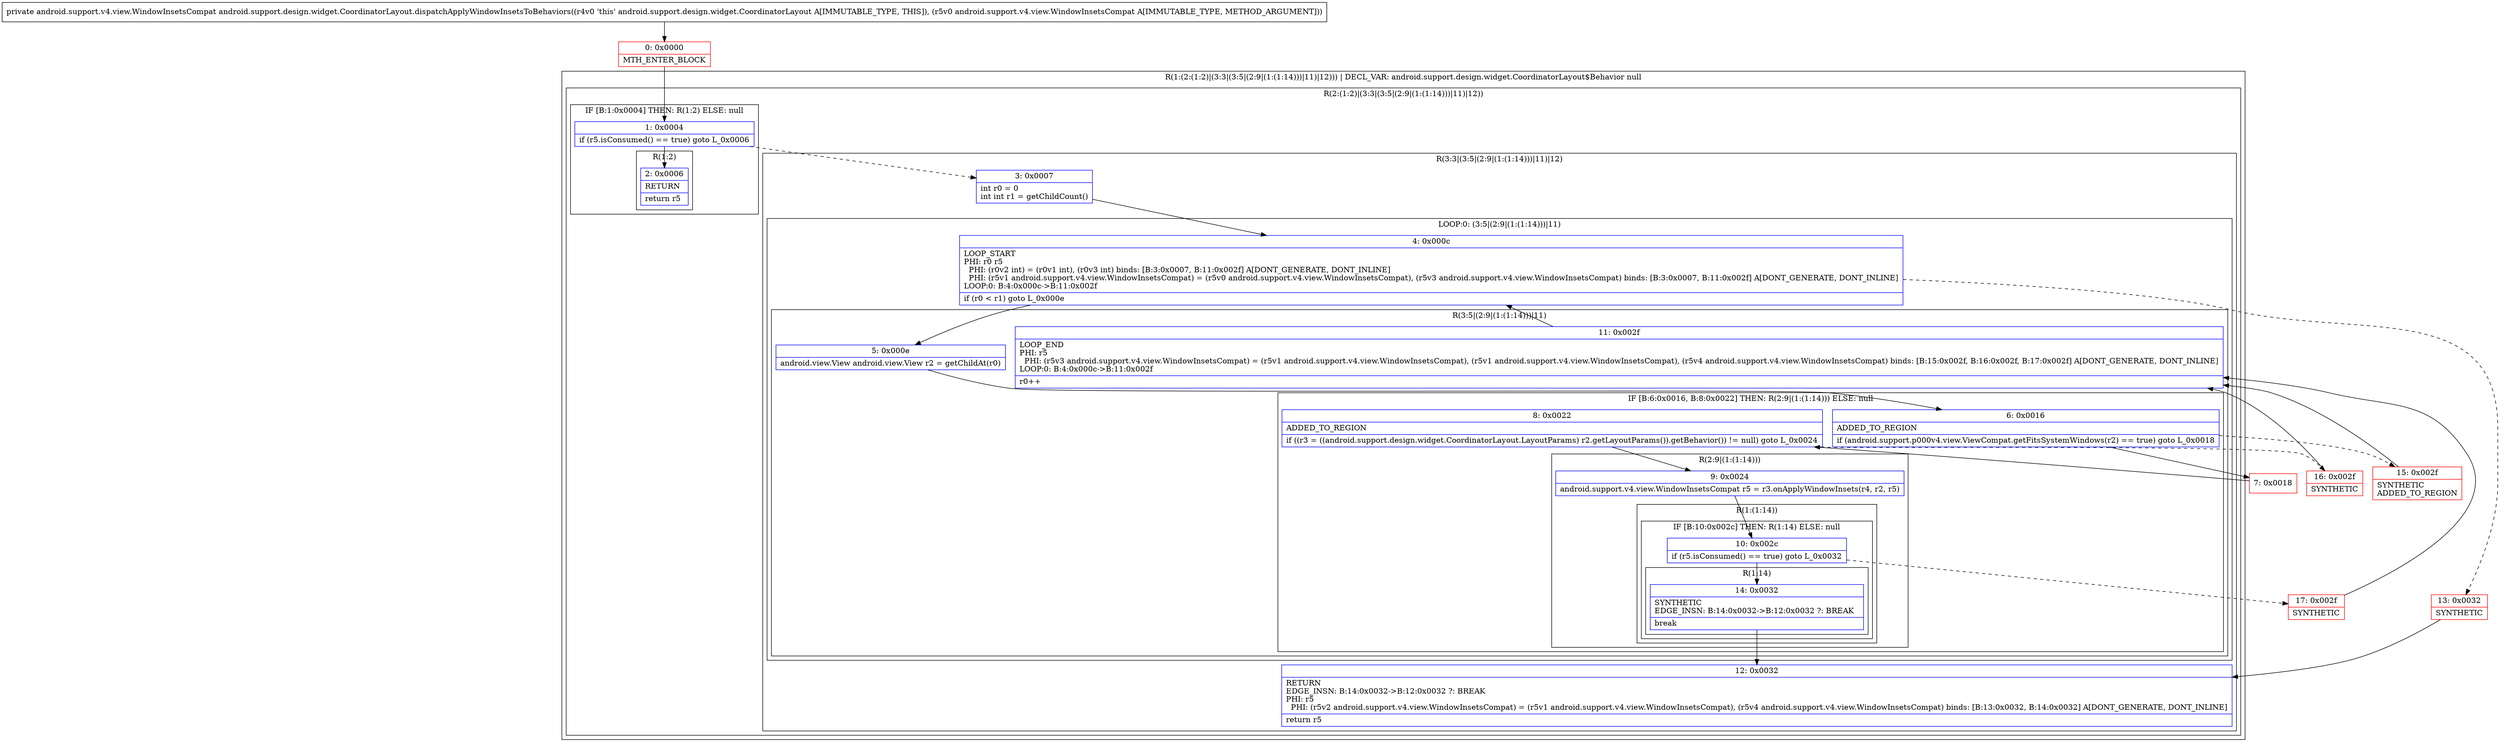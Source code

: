 digraph "CFG forandroid.support.design.widget.CoordinatorLayout.dispatchApplyWindowInsetsToBehaviors(Landroid\/support\/v4\/view\/WindowInsetsCompat;)Landroid\/support\/v4\/view\/WindowInsetsCompat;" {
subgraph cluster_Region_1161921053 {
label = "R(1:(2:(1:2)|(3:3|(3:5|(2:9|(1:(1:14)))|11)|12))) | DECL_VAR: android.support.design.widget.CoordinatorLayout$Behavior null\l";
node [shape=record,color=blue];
subgraph cluster_Region_1989973486 {
label = "R(2:(1:2)|(3:3|(3:5|(2:9|(1:(1:14)))|11)|12))";
node [shape=record,color=blue];
subgraph cluster_IfRegion_515594569 {
label = "IF [B:1:0x0004] THEN: R(1:2) ELSE: null";
node [shape=record,color=blue];
Node_1 [shape=record,label="{1\:\ 0x0004|if (r5.isConsumed() == true) goto L_0x0006\l}"];
subgraph cluster_Region_824469819 {
label = "R(1:2)";
node [shape=record,color=blue];
Node_2 [shape=record,label="{2\:\ 0x0006|RETURN\l|return r5\l}"];
}
}
subgraph cluster_Region_1784713247 {
label = "R(3:3|(3:5|(2:9|(1:(1:14)))|11)|12)";
node [shape=record,color=blue];
Node_3 [shape=record,label="{3\:\ 0x0007|int r0 = 0\lint int r1 = getChildCount()\l}"];
subgraph cluster_LoopRegion_962244508 {
label = "LOOP:0: (3:5|(2:9|(1:(1:14)))|11)";
node [shape=record,color=blue];
Node_4 [shape=record,label="{4\:\ 0x000c|LOOP_START\lPHI: r0 r5 \l  PHI: (r0v2 int) = (r0v1 int), (r0v3 int) binds: [B:3:0x0007, B:11:0x002f] A[DONT_GENERATE, DONT_INLINE]\l  PHI: (r5v1 android.support.v4.view.WindowInsetsCompat) = (r5v0 android.support.v4.view.WindowInsetsCompat), (r5v3 android.support.v4.view.WindowInsetsCompat) binds: [B:3:0x0007, B:11:0x002f] A[DONT_GENERATE, DONT_INLINE]\lLOOP:0: B:4:0x000c\-\>B:11:0x002f\l|if (r0 \< r1) goto L_0x000e\l}"];
subgraph cluster_Region_113708116 {
label = "R(3:5|(2:9|(1:(1:14)))|11)";
node [shape=record,color=blue];
Node_5 [shape=record,label="{5\:\ 0x000e|android.view.View android.view.View r2 = getChildAt(r0)\l}"];
subgraph cluster_IfRegion_458219243 {
label = "IF [B:6:0x0016, B:8:0x0022] THEN: R(2:9|(1:(1:14))) ELSE: null";
node [shape=record,color=blue];
Node_6 [shape=record,label="{6\:\ 0x0016|ADDED_TO_REGION\l|if (android.support.p000v4.view.ViewCompat.getFitsSystemWindows(r2) == true) goto L_0x0018\l}"];
Node_8 [shape=record,label="{8\:\ 0x0022|ADDED_TO_REGION\l|if ((r3 = ((android.support.design.widget.CoordinatorLayout.LayoutParams) r2.getLayoutParams()).getBehavior()) != null) goto L_0x0024\l}"];
subgraph cluster_Region_1967216117 {
label = "R(2:9|(1:(1:14)))";
node [shape=record,color=blue];
Node_9 [shape=record,label="{9\:\ 0x0024|android.support.v4.view.WindowInsetsCompat r5 = r3.onApplyWindowInsets(r4, r2, r5)\l}"];
subgraph cluster_Region_2017219688 {
label = "R(1:(1:14))";
node [shape=record,color=blue];
subgraph cluster_IfRegion_1788710244 {
label = "IF [B:10:0x002c] THEN: R(1:14) ELSE: null";
node [shape=record,color=blue];
Node_10 [shape=record,label="{10\:\ 0x002c|if (r5.isConsumed() == true) goto L_0x0032\l}"];
subgraph cluster_Region_782823535 {
label = "R(1:14)";
node [shape=record,color=blue];
Node_14 [shape=record,label="{14\:\ 0x0032|SYNTHETIC\lEDGE_INSN: B:14:0x0032\-\>B:12:0x0032 ?: BREAK  \l|break\l}"];
}
}
}
}
}
Node_11 [shape=record,label="{11\:\ 0x002f|LOOP_END\lPHI: r5 \l  PHI: (r5v3 android.support.v4.view.WindowInsetsCompat) = (r5v1 android.support.v4.view.WindowInsetsCompat), (r5v1 android.support.v4.view.WindowInsetsCompat), (r5v4 android.support.v4.view.WindowInsetsCompat) binds: [B:15:0x002f, B:16:0x002f, B:17:0x002f] A[DONT_GENERATE, DONT_INLINE]\lLOOP:0: B:4:0x000c\-\>B:11:0x002f\l|r0++\l}"];
}
}
Node_12 [shape=record,label="{12\:\ 0x0032|RETURN\lEDGE_INSN: B:14:0x0032\-\>B:12:0x0032 ?: BREAK  \lPHI: r5 \l  PHI: (r5v2 android.support.v4.view.WindowInsetsCompat) = (r5v1 android.support.v4.view.WindowInsetsCompat), (r5v4 android.support.v4.view.WindowInsetsCompat) binds: [B:13:0x0032, B:14:0x0032] A[DONT_GENERATE, DONT_INLINE]\l|return r5\l}"];
}
}
}
Node_0 [shape=record,color=red,label="{0\:\ 0x0000|MTH_ENTER_BLOCK\l}"];
Node_7 [shape=record,color=red,label="{7\:\ 0x0018}"];
Node_13 [shape=record,color=red,label="{13\:\ 0x0032|SYNTHETIC\l}"];
Node_15 [shape=record,color=red,label="{15\:\ 0x002f|SYNTHETIC\lADDED_TO_REGION\l}"];
Node_16 [shape=record,color=red,label="{16\:\ 0x002f|SYNTHETIC\l}"];
Node_17 [shape=record,color=red,label="{17\:\ 0x002f|SYNTHETIC\l}"];
MethodNode[shape=record,label="{private android.support.v4.view.WindowInsetsCompat android.support.design.widget.CoordinatorLayout.dispatchApplyWindowInsetsToBehaviors((r4v0 'this' android.support.design.widget.CoordinatorLayout A[IMMUTABLE_TYPE, THIS]), (r5v0 android.support.v4.view.WindowInsetsCompat A[IMMUTABLE_TYPE, METHOD_ARGUMENT])) }"];
MethodNode -> Node_0;
Node_1 -> Node_2;
Node_1 -> Node_3[style=dashed];
Node_3 -> Node_4;
Node_4 -> Node_5;
Node_4 -> Node_13[style=dashed];
Node_5 -> Node_6;
Node_6 -> Node_7;
Node_6 -> Node_15[style=dashed];
Node_8 -> Node_9;
Node_8 -> Node_16[style=dashed];
Node_9 -> Node_10;
Node_10 -> Node_14;
Node_10 -> Node_17[style=dashed];
Node_14 -> Node_12;
Node_11 -> Node_4;
Node_0 -> Node_1;
Node_7 -> Node_8;
Node_13 -> Node_12;
Node_15 -> Node_11;
Node_16 -> Node_11;
Node_17 -> Node_11;
}


